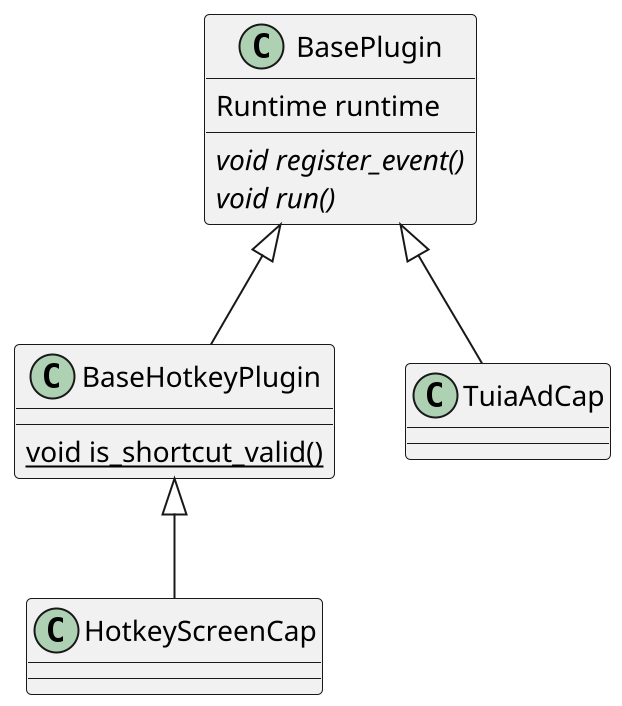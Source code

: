 @startuml plugin_class
scale 2
class BasePlugin {
    Runtime runtime
    {abstract} void register_event()
    {abstract} void run()
}

class BaseHotkeyPlugin{
    {static} void is_shortcut_valid()
}

class TuiaAdCap{
}

class HotkeyScreenCap{
}
BasePlugin <|-- BaseHotkeyPlugin
BaseHotkeyPlugin <|-- HotkeyScreenCap
BasePlugin <|-- TuiaAdCap


@enduml